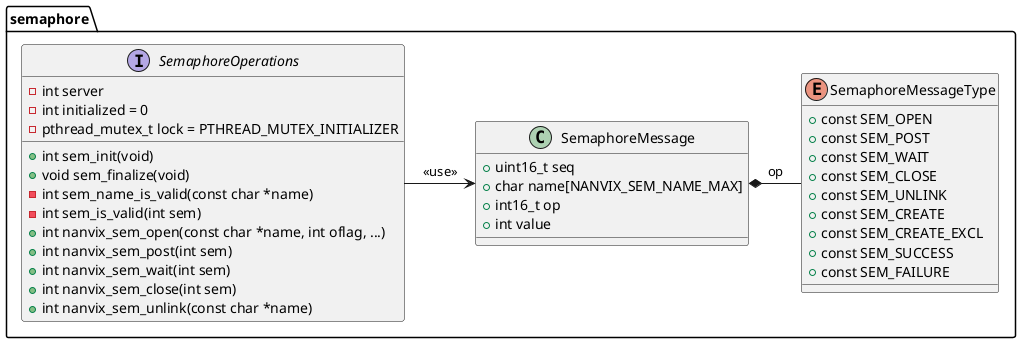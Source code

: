 @startuml

namespace semaphore {

	interface SemaphoreOperations {
		- int server
		- int initialized = 0
		+ int sem_init(void)
		+ void sem_finalize(void)
		- pthread_mutex_t lock = PTHREAD_MUTEX_INITIALIZER
		- int sem_name_is_valid(const char *name)
		- int sem_is_valid(int sem)
		+ int nanvix_sem_open(const char *name, int oflag, ...)
		+ int nanvix_sem_post(int sem)
		+ int nanvix_sem_wait(int sem)
		+ int nanvix_sem_close(int sem)
		+ int nanvix_sem_unlink(const char *name)
	}

	class SemaphoreMessage {
		+ uint16_t seq
		+ char name[NANVIX_SEM_NAME_MAX]
		+ int16_t op
		+ int value
	}

	enum SemaphoreMessageType {
		+ const SEM_OPEN
		+ const SEM_POST
		+ const SEM_WAIT
		+ const SEM_CLOSE
		+ const SEM_UNLINK
		+ const SEM_CREATE
		+ const SEM_CREATE_EXCL
		+ const SEM_SUCCESS
		+ const SEM_FAILURE
	}

	SemaphoreMessage    *- SemaphoreMessageType : op
	SemaphoreOperations -> SemaphoreMessage     : <<use>>
}

@enduml
